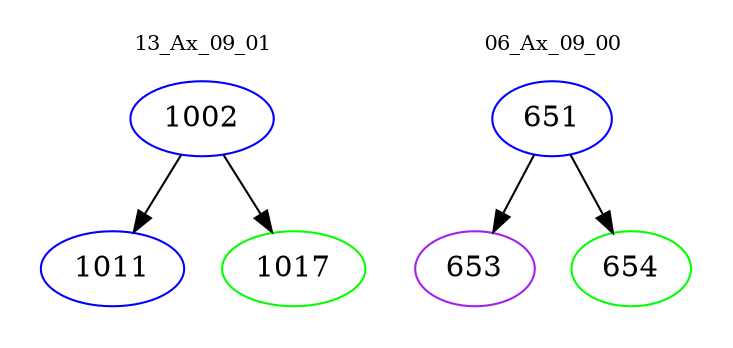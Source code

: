 digraph{
subgraph cluster_0 {
color = white
label = "13_Ax_09_01";
fontsize=10;
T0_1002 [label="1002", color="blue"]
T0_1002 -> T0_1011 [color="black"]
T0_1011 [label="1011", color="blue"]
T0_1002 -> T0_1017 [color="black"]
T0_1017 [label="1017", color="green"]
}
subgraph cluster_1 {
color = white
label = "06_Ax_09_00";
fontsize=10;
T1_651 [label="651", color="blue"]
T1_651 -> T1_653 [color="black"]
T1_653 [label="653", color="purple"]
T1_651 -> T1_654 [color="black"]
T1_654 [label="654", color="green"]
}
}
